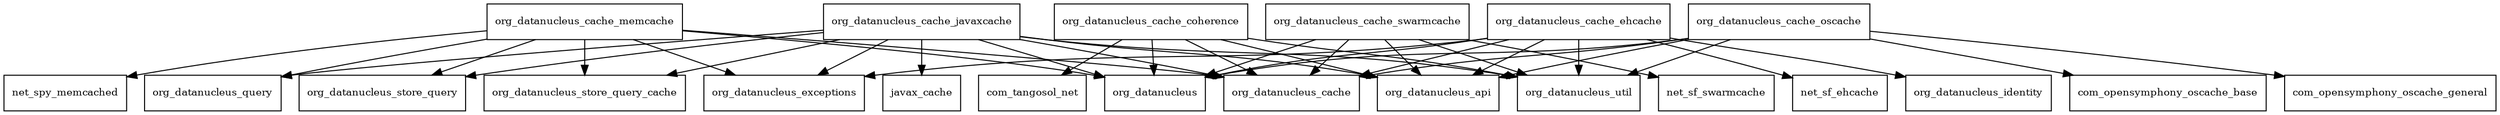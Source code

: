 digraph datanucleus_cache_2_1_2_package_dependencies {
  node [shape = box, fontsize=10.0];
  org_datanucleus_cache_coherence -> com_tangosol_net;
  org_datanucleus_cache_coherence -> org_datanucleus;
  org_datanucleus_cache_coherence -> org_datanucleus_api;
  org_datanucleus_cache_coherence -> org_datanucleus_cache;
  org_datanucleus_cache_coherence -> org_datanucleus_util;
  org_datanucleus_cache_ehcache -> net_sf_ehcache;
  org_datanucleus_cache_ehcache -> org_datanucleus;
  org_datanucleus_cache_ehcache -> org_datanucleus_api;
  org_datanucleus_cache_ehcache -> org_datanucleus_cache;
  org_datanucleus_cache_ehcache -> org_datanucleus_exceptions;
  org_datanucleus_cache_ehcache -> org_datanucleus_identity;
  org_datanucleus_cache_ehcache -> org_datanucleus_util;
  org_datanucleus_cache_javaxcache -> javax_cache;
  org_datanucleus_cache_javaxcache -> org_datanucleus;
  org_datanucleus_cache_javaxcache -> org_datanucleus_api;
  org_datanucleus_cache_javaxcache -> org_datanucleus_cache;
  org_datanucleus_cache_javaxcache -> org_datanucleus_exceptions;
  org_datanucleus_cache_javaxcache -> org_datanucleus_query;
  org_datanucleus_cache_javaxcache -> org_datanucleus_store_query;
  org_datanucleus_cache_javaxcache -> org_datanucleus_store_query_cache;
  org_datanucleus_cache_javaxcache -> org_datanucleus_util;
  org_datanucleus_cache_memcache -> net_spy_memcached;
  org_datanucleus_cache_memcache -> org_datanucleus;
  org_datanucleus_cache_memcache -> org_datanucleus_cache;
  org_datanucleus_cache_memcache -> org_datanucleus_exceptions;
  org_datanucleus_cache_memcache -> org_datanucleus_query;
  org_datanucleus_cache_memcache -> org_datanucleus_store_query;
  org_datanucleus_cache_memcache -> org_datanucleus_store_query_cache;
  org_datanucleus_cache_oscache -> com_opensymphony_oscache_base;
  org_datanucleus_cache_oscache -> com_opensymphony_oscache_general;
  org_datanucleus_cache_oscache -> org_datanucleus;
  org_datanucleus_cache_oscache -> org_datanucleus_api;
  org_datanucleus_cache_oscache -> org_datanucleus_cache;
  org_datanucleus_cache_oscache -> org_datanucleus_util;
  org_datanucleus_cache_swarmcache -> net_sf_swarmcache;
  org_datanucleus_cache_swarmcache -> org_datanucleus;
  org_datanucleus_cache_swarmcache -> org_datanucleus_api;
  org_datanucleus_cache_swarmcache -> org_datanucleus_cache;
  org_datanucleus_cache_swarmcache -> org_datanucleus_util;
}
